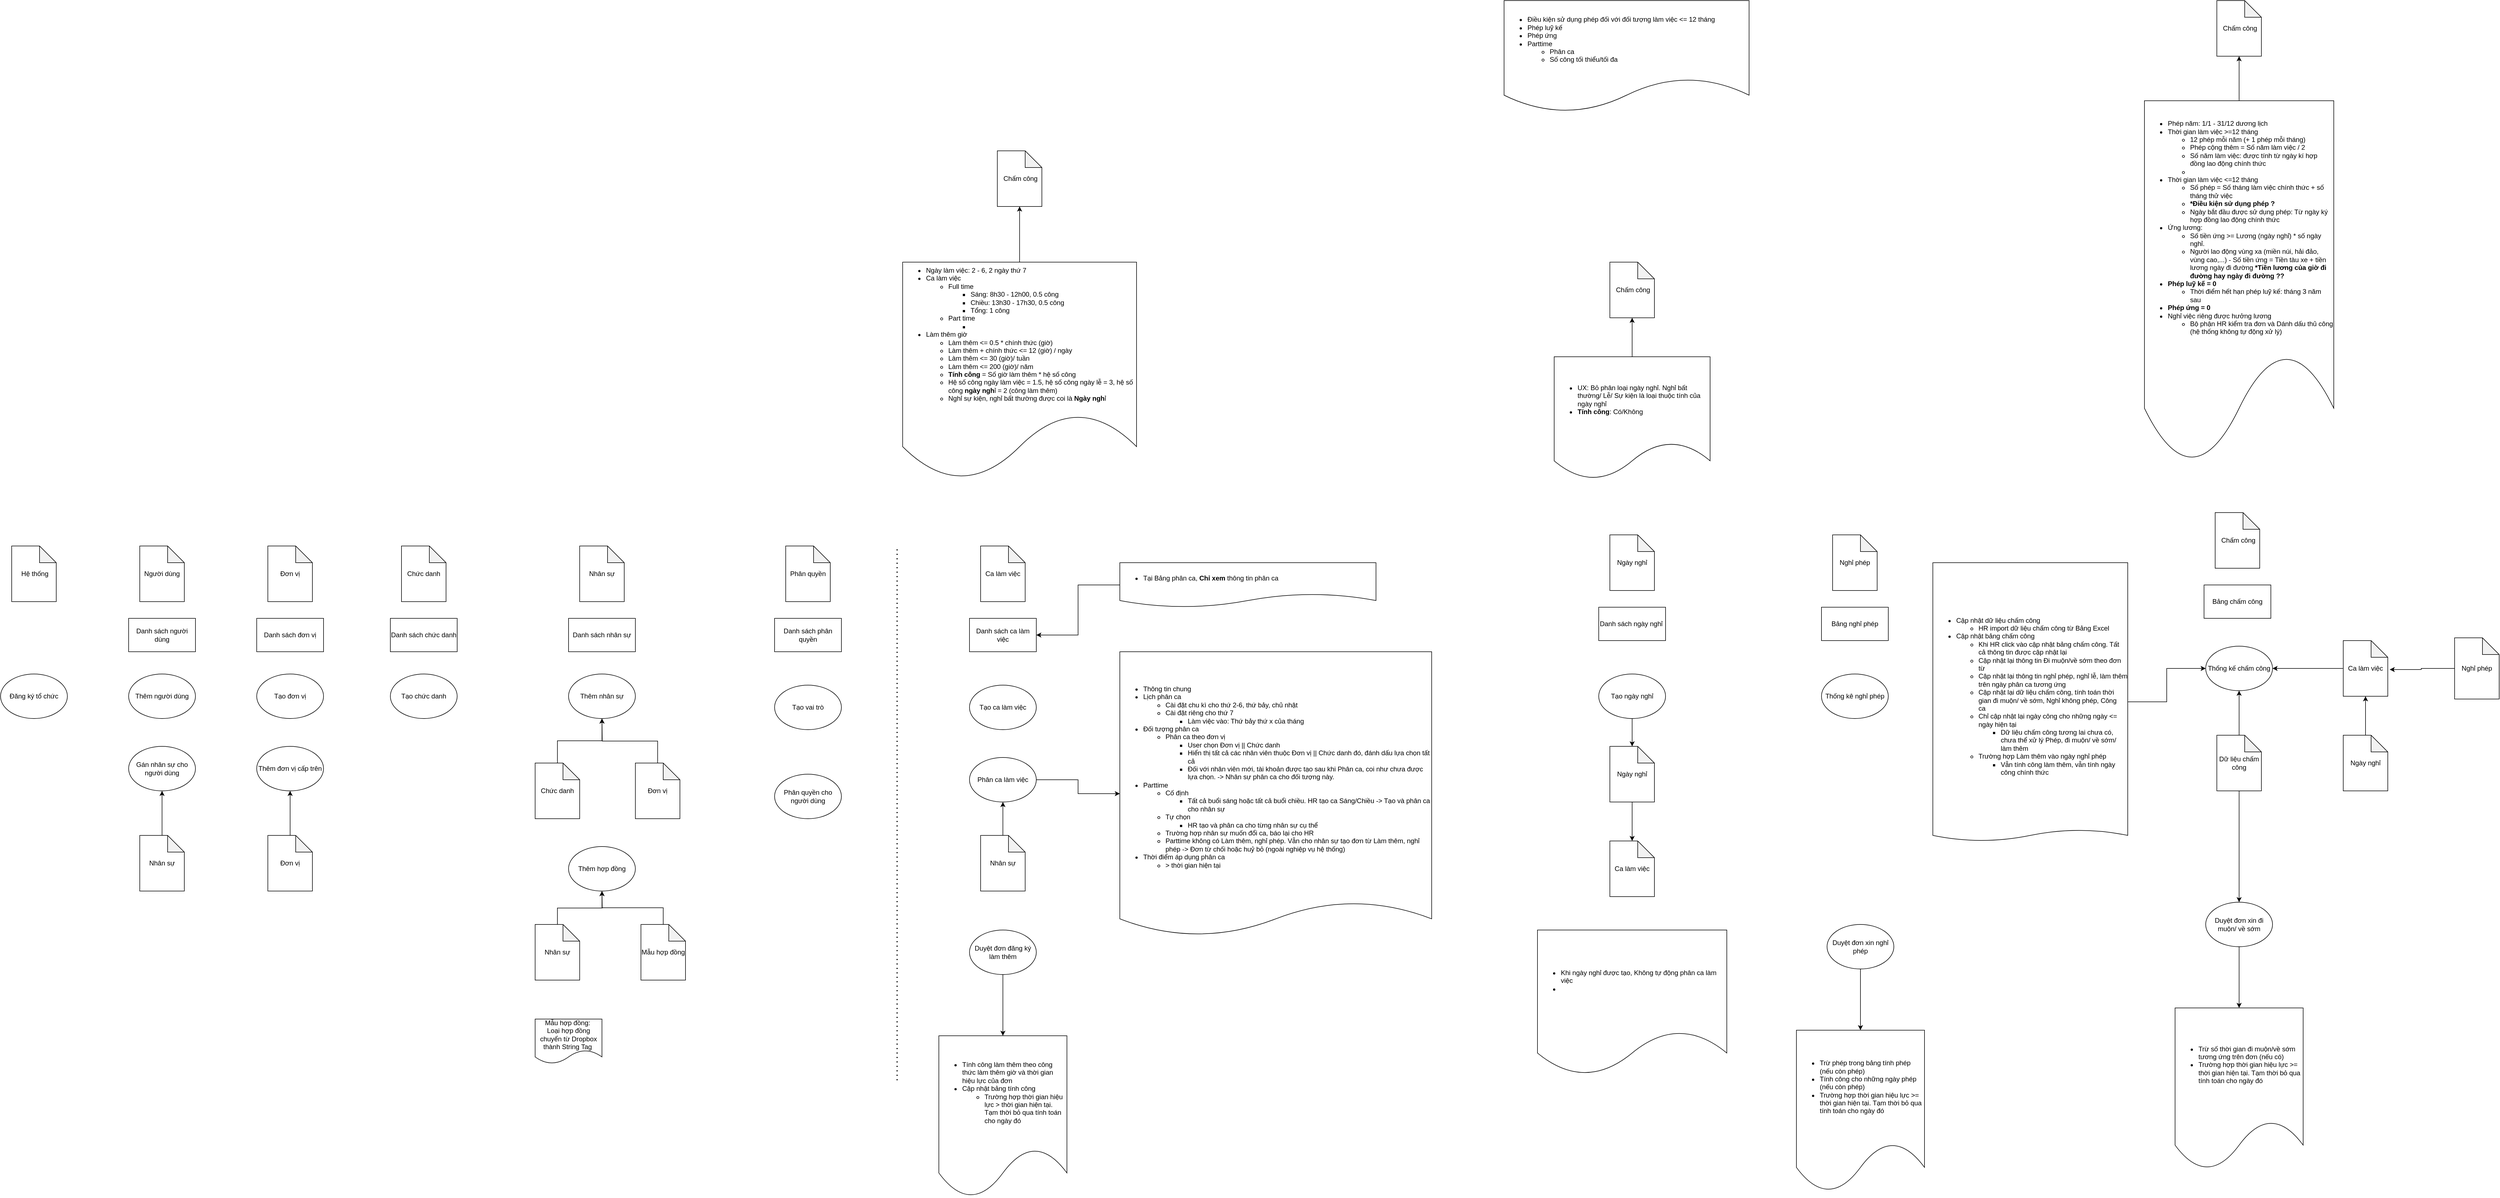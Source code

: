 <mxfile version="13.9.3" type="github">
  <diagram id="C5RBs43oDa-KdzZeNtuy" name="Page-1">
    <mxGraphModel dx="2840" dy="1868" grid="1" gridSize="10" guides="1" tooltips="1" connect="1" arrows="1" fold="1" page="1" pageScale="1" pageWidth="827" pageHeight="1169" math="0" shadow="0">
      <root>
        <mxCell id="WIyWlLk6GJQsqaUBKTNV-0" />
        <mxCell id="WIyWlLk6GJQsqaUBKTNV-1" parent="WIyWlLk6GJQsqaUBKTNV-0" />
        <mxCell id="e6MpmnbMo23s56DdzThr-5" value="Danh sách ngày nghỉ&amp;nbsp;" style="rounded=0;whiteSpace=wrap;html=1;" parent="WIyWlLk6GJQsqaUBKTNV-1" vertex="1">
          <mxGeometry x="1420" y="260" width="120" height="60" as="geometry" />
        </mxCell>
        <mxCell id="e6MpmnbMo23s56DdzThr-6" value="Bảng chấm công" style="rounded=0;whiteSpace=wrap;html=1;" parent="WIyWlLk6GJQsqaUBKTNV-1" vertex="1">
          <mxGeometry x="2507" y="220" width="120" height="60" as="geometry" />
        </mxCell>
        <mxCell id="e6MpmnbMo23s56DdzThr-8" value="Danh sách ca làm việc" style="rounded=0;whiteSpace=wrap;html=1;" parent="WIyWlLk6GJQsqaUBKTNV-1" vertex="1">
          <mxGeometry x="290" y="280" width="120" height="60" as="geometry" />
        </mxCell>
        <mxCell id="e6MpmnbMo23s56DdzThr-9" value="" style="endArrow=none;dashed=1;html=1;dashPattern=1 3;strokeWidth=2;" parent="WIyWlLk6GJQsqaUBKTNV-1" edge="1">
          <mxGeometry width="50" height="50" relative="1" as="geometry">
            <mxPoint x="160" y="1110" as="sourcePoint" />
            <mxPoint x="160" y="150" as="targetPoint" />
            <Array as="points" />
          </mxGeometry>
        </mxCell>
        <mxCell id="e6MpmnbMo23s56DdzThr-18" value="Danh sách phân quyền" style="rounded=0;whiteSpace=wrap;html=1;" parent="WIyWlLk6GJQsqaUBKTNV-1" vertex="1">
          <mxGeometry x="-60" y="280" width="120" height="60" as="geometry" />
        </mxCell>
        <mxCell id="e6MpmnbMo23s56DdzThr-23" value="Phân quyền" style="shape=note;whiteSpace=wrap;html=1;backgroundOutline=1;darkOpacity=0.05;" parent="WIyWlLk6GJQsqaUBKTNV-1" vertex="1">
          <mxGeometry x="-40" y="150" width="80" height="100" as="geometry" />
        </mxCell>
        <mxCell id="e6MpmnbMo23s56DdzThr-24" value="Ca làm việc" style="shape=note;whiteSpace=wrap;html=1;backgroundOutline=1;darkOpacity=0.05;" parent="WIyWlLk6GJQsqaUBKTNV-1" vertex="1">
          <mxGeometry x="310" y="150" width="80" height="100" as="geometry" />
        </mxCell>
        <mxCell id="e6MpmnbMo23s56DdzThr-26" value="Ngày nghỉ" style="shape=note;whiteSpace=wrap;html=1;backgroundOutline=1;darkOpacity=0.05;" parent="WIyWlLk6GJQsqaUBKTNV-1" vertex="1">
          <mxGeometry x="1440" y="130" width="80" height="100" as="geometry" />
        </mxCell>
        <mxCell id="e6MpmnbMo23s56DdzThr-27" value="&amp;nbsp;Chấm công" style="shape=note;whiteSpace=wrap;html=1;backgroundOutline=1;darkOpacity=0.05;" parent="WIyWlLk6GJQsqaUBKTNV-1" vertex="1">
          <mxGeometry x="2527" y="90" width="80" height="100" as="geometry" />
        </mxCell>
        <mxCell id="e6MpmnbMo23s56DdzThr-45" value="Nghỉ phép" style="shape=note;whiteSpace=wrap;html=1;backgroundOutline=1;darkOpacity=0.05;" parent="WIyWlLk6GJQsqaUBKTNV-1" vertex="1">
          <mxGeometry x="1840" y="130" width="80" height="100" as="geometry" />
        </mxCell>
        <mxCell id="e6MpmnbMo23s56DdzThr-46" value="Bảng nghỉ phép" style="whiteSpace=wrap;html=1;" parent="WIyWlLk6GJQsqaUBKTNV-1" vertex="1">
          <mxGeometry x="1820" y="260" width="120" height="60" as="geometry" />
        </mxCell>
        <mxCell id="e6MpmnbMo23s56DdzThr-57" value="" style="group" parent="WIyWlLk6GJQsqaUBKTNV-1" vertex="1" connectable="0">
          <mxGeometry x="-990" y="150" width="120" height="620" as="geometry" />
        </mxCell>
        <mxCell id="e6MpmnbMo23s56DdzThr-16" value="Danh sách đơn vị" style="whiteSpace=wrap;html=1;" parent="e6MpmnbMo23s56DdzThr-57" vertex="1">
          <mxGeometry y="130" width="120" height="60" as="geometry" />
        </mxCell>
        <mxCell id="e6MpmnbMo23s56DdzThr-20" value="Đơn vị" style="shape=note;whiteSpace=wrap;html=1;backgroundOutline=1;darkOpacity=0.05;" parent="e6MpmnbMo23s56DdzThr-57" vertex="1">
          <mxGeometry x="20" width="80" height="100" as="geometry" />
        </mxCell>
        <mxCell id="e6MpmnbMo23s56DdzThr-34" value="Tạo đơn vị" style="ellipse;whiteSpace=wrap;html=1;" parent="e6MpmnbMo23s56DdzThr-57" vertex="1">
          <mxGeometry y="230" width="120" height="80" as="geometry" />
        </mxCell>
        <mxCell id="e6MpmnbMo23s56DdzThr-42" value="Thêm đơn vị cấp trên" style="ellipse;whiteSpace=wrap;html=1;" parent="e6MpmnbMo23s56DdzThr-57" vertex="1">
          <mxGeometry y="360" width="120" height="80" as="geometry" />
        </mxCell>
        <mxCell id="e6MpmnbMo23s56DdzThr-44" style="edgeStyle=orthogonalEdgeStyle;rounded=0;orthogonalLoop=1;jettySize=auto;html=1;exitX=0.5;exitY=0;exitDx=0;exitDy=0;exitPerimeter=0;entryX=0.5;entryY=1;entryDx=0;entryDy=0;" parent="e6MpmnbMo23s56DdzThr-57" source="e6MpmnbMo23s56DdzThr-43" target="e6MpmnbMo23s56DdzThr-42" edge="1">
          <mxGeometry relative="1" as="geometry" />
        </mxCell>
        <mxCell id="e6MpmnbMo23s56DdzThr-43" value="Đơn vị" style="shape=note;whiteSpace=wrap;html=1;backgroundOutline=1;darkOpacity=0.05;" parent="e6MpmnbMo23s56DdzThr-57" vertex="1">
          <mxGeometry x="20" y="520" width="80" height="100" as="geometry" />
        </mxCell>
        <mxCell id="e6MpmnbMo23s56DdzThr-58" value="" style="group" parent="WIyWlLk6GJQsqaUBKTNV-1" vertex="1" connectable="0">
          <mxGeometry x="-1220" y="150" width="120" height="620" as="geometry" />
        </mxCell>
        <mxCell id="e6MpmnbMo23s56DdzThr-28" value="Người dùng" style="shape=note;whiteSpace=wrap;html=1;backgroundOutline=1;darkOpacity=0.05;" parent="e6MpmnbMo23s56DdzThr-58" vertex="1">
          <mxGeometry x="20" width="80" height="100" as="geometry" />
        </mxCell>
        <mxCell id="e6MpmnbMo23s56DdzThr-29" value="Danh sách người dùng" style="whiteSpace=wrap;html=1;" parent="e6MpmnbMo23s56DdzThr-58" vertex="1">
          <mxGeometry y="130" width="120" height="60" as="geometry" />
        </mxCell>
        <mxCell id="e6MpmnbMo23s56DdzThr-35" value="Thêm người dùng" style="ellipse;whiteSpace=wrap;html=1;" parent="e6MpmnbMo23s56DdzThr-58" vertex="1">
          <mxGeometry y="230" width="120" height="80" as="geometry" />
        </mxCell>
        <mxCell id="e6MpmnbMo23s56DdzThr-38" value="Gán nhân sự cho người dùng" style="ellipse;whiteSpace=wrap;html=1;" parent="e6MpmnbMo23s56DdzThr-58" vertex="1">
          <mxGeometry y="360" width="120" height="80" as="geometry" />
        </mxCell>
        <mxCell id="e6MpmnbMo23s56DdzThr-40" style="edgeStyle=orthogonalEdgeStyle;rounded=0;orthogonalLoop=1;jettySize=auto;html=1;exitX=0.5;exitY=0;exitDx=0;exitDy=0;exitPerimeter=0;entryX=0.5;entryY=1;entryDx=0;entryDy=0;" parent="e6MpmnbMo23s56DdzThr-58" source="e6MpmnbMo23s56DdzThr-39" target="e6MpmnbMo23s56DdzThr-38" edge="1">
          <mxGeometry relative="1" as="geometry" />
        </mxCell>
        <mxCell id="e6MpmnbMo23s56DdzThr-39" value="Nhân sự" style="shape=note;whiteSpace=wrap;html=1;backgroundOutline=1;darkOpacity=0.05;" parent="e6MpmnbMo23s56DdzThr-58" vertex="1">
          <mxGeometry x="20" y="520" width="80" height="100" as="geometry" />
        </mxCell>
        <mxCell id="e6MpmnbMo23s56DdzThr-59" value="" style="group" parent="WIyWlLk6GJQsqaUBKTNV-1" vertex="1" connectable="0">
          <mxGeometry x="-1450" y="150" width="120" height="310" as="geometry" />
        </mxCell>
        <mxCell id="e6MpmnbMo23s56DdzThr-31" value="&amp;nbsp;Hệ thống" style="shape=note;whiteSpace=wrap;html=1;backgroundOutline=1;darkOpacity=0.05;" parent="e6MpmnbMo23s56DdzThr-59" vertex="1">
          <mxGeometry x="20" width="80" height="100" as="geometry" />
        </mxCell>
        <mxCell id="e6MpmnbMo23s56DdzThr-36" value="Đăng ký tổ chức" style="ellipse;whiteSpace=wrap;html=1;" parent="e6MpmnbMo23s56DdzThr-59" vertex="1">
          <mxGeometry y="230" width="120" height="80" as="geometry" />
        </mxCell>
        <mxCell id="e6MpmnbMo23s56DdzThr-60" value="" style="group" parent="WIyWlLk6GJQsqaUBKTNV-1" vertex="1" connectable="0">
          <mxGeometry x="-750" y="150" width="120" height="310" as="geometry" />
        </mxCell>
        <mxCell id="e6MpmnbMo23s56DdzThr-17" value="Danh sách chức danh" style="whiteSpace=wrap;html=1;" parent="e6MpmnbMo23s56DdzThr-60" vertex="1">
          <mxGeometry y="130" width="120" height="60" as="geometry" />
        </mxCell>
        <mxCell id="e6MpmnbMo23s56DdzThr-21" value="Chức danh" style="shape=note;whiteSpace=wrap;html=1;backgroundOutline=1;darkOpacity=0.05;" parent="e6MpmnbMo23s56DdzThr-60" vertex="1">
          <mxGeometry x="20" width="80" height="100" as="geometry" />
        </mxCell>
        <mxCell id="e6MpmnbMo23s56DdzThr-41" value="Tạo chức danh" style="ellipse;whiteSpace=wrap;html=1;" parent="e6MpmnbMo23s56DdzThr-60" vertex="1">
          <mxGeometry y="230" width="120" height="80" as="geometry" />
        </mxCell>
        <mxCell id="e6MpmnbMo23s56DdzThr-63" value="" style="group" parent="WIyWlLk6GJQsqaUBKTNV-1" vertex="1" connectable="0">
          <mxGeometry x="-490" y="150" width="270" height="930" as="geometry" />
        </mxCell>
        <mxCell id="e6MpmnbMo23s56DdzThr-14" value="Danh sách nhân sự" style="rounded=0;whiteSpace=wrap;html=1;" parent="e6MpmnbMo23s56DdzThr-63" vertex="1">
          <mxGeometry x="60" y="130" width="120" height="60" as="geometry" />
        </mxCell>
        <mxCell id="e6MpmnbMo23s56DdzThr-22" value="Nhân sự" style="shape=note;whiteSpace=wrap;html=1;backgroundOutline=1;darkOpacity=0.05;" parent="e6MpmnbMo23s56DdzThr-63" vertex="1">
          <mxGeometry x="80" width="80" height="100" as="geometry" />
        </mxCell>
        <mxCell id="e6MpmnbMo23s56DdzThr-33" value="Thêm nhân sự" style="ellipse;whiteSpace=wrap;html=1;" parent="e6MpmnbMo23s56DdzThr-63" vertex="1">
          <mxGeometry x="60" y="230" width="120" height="80" as="geometry" />
        </mxCell>
        <mxCell id="e6MpmnbMo23s56DdzThr-50" style="edgeStyle=orthogonalEdgeStyle;rounded=0;orthogonalLoop=1;jettySize=auto;html=1;exitX=0.5;exitY=0;exitDx=0;exitDy=0;exitPerimeter=0;entryX=0.5;entryY=1;entryDx=0;entryDy=0;" parent="e6MpmnbMo23s56DdzThr-63" source="e6MpmnbMo23s56DdzThr-47" target="e6MpmnbMo23s56DdzThr-33" edge="1">
          <mxGeometry relative="1" as="geometry" />
        </mxCell>
        <mxCell id="e6MpmnbMo23s56DdzThr-47" value="Chức danh" style="shape=note;whiteSpace=wrap;html=1;backgroundOutline=1;darkOpacity=0.05;" parent="e6MpmnbMo23s56DdzThr-63" vertex="1">
          <mxGeometry y="390" width="80" height="100" as="geometry" />
        </mxCell>
        <mxCell id="e6MpmnbMo23s56DdzThr-51" style="edgeStyle=orthogonalEdgeStyle;rounded=0;orthogonalLoop=1;jettySize=auto;html=1;exitX=0.5;exitY=0;exitDx=0;exitDy=0;exitPerimeter=0;" parent="e6MpmnbMo23s56DdzThr-63" source="e6MpmnbMo23s56DdzThr-49" edge="1">
          <mxGeometry relative="1" as="geometry">
            <mxPoint x="120.0" y="310" as="targetPoint" />
          </mxGeometry>
        </mxCell>
        <mxCell id="e6MpmnbMo23s56DdzThr-49" value="Đơn vị" style="shape=note;whiteSpace=wrap;html=1;backgroundOutline=1;darkOpacity=0.05;" parent="e6MpmnbMo23s56DdzThr-63" vertex="1">
          <mxGeometry x="180" y="390" width="80" height="100" as="geometry" />
        </mxCell>
        <mxCell id="e6MpmnbMo23s56DdzThr-52" value="Thêm hợp đồng" style="ellipse;whiteSpace=wrap;html=1;" parent="e6MpmnbMo23s56DdzThr-63" vertex="1">
          <mxGeometry x="60" y="540" width="120" height="80" as="geometry" />
        </mxCell>
        <mxCell id="e6MpmnbMo23s56DdzThr-56" style="edgeStyle=orthogonalEdgeStyle;rounded=0;orthogonalLoop=1;jettySize=auto;html=1;exitX=0.5;exitY=0;exitDx=0;exitDy=0;exitPerimeter=0;" parent="e6MpmnbMo23s56DdzThr-63" source="e6MpmnbMo23s56DdzThr-53" edge="1">
          <mxGeometry relative="1" as="geometry">
            <mxPoint x="120" y="620" as="targetPoint" />
          </mxGeometry>
        </mxCell>
        <mxCell id="e6MpmnbMo23s56DdzThr-53" value="Nhân sự" style="shape=note;whiteSpace=wrap;html=1;backgroundOutline=1;darkOpacity=0.05;" parent="e6MpmnbMo23s56DdzThr-63" vertex="1">
          <mxGeometry y="680" width="80" height="100" as="geometry" />
        </mxCell>
        <mxCell id="e6MpmnbMo23s56DdzThr-55" style="edgeStyle=orthogonalEdgeStyle;rounded=0;orthogonalLoop=1;jettySize=auto;html=1;exitX=0.5;exitY=0;exitDx=0;exitDy=0;exitPerimeter=0;entryX=0.5;entryY=1;entryDx=0;entryDy=0;" parent="e6MpmnbMo23s56DdzThr-63" source="e6MpmnbMo23s56DdzThr-54" target="e6MpmnbMo23s56DdzThr-52" edge="1">
          <mxGeometry relative="1" as="geometry" />
        </mxCell>
        <mxCell id="e6MpmnbMo23s56DdzThr-54" value="Mẫu hợp đồng" style="shape=note;whiteSpace=wrap;html=1;backgroundOutline=1;darkOpacity=0.05;" parent="e6MpmnbMo23s56DdzThr-63" vertex="1">
          <mxGeometry x="190" y="680" width="80" height="100" as="geometry" />
        </mxCell>
        <mxCell id="e6MpmnbMo23s56DdzThr-62" value="Mẫu hợp đồng:&amp;nbsp;&lt;br&gt;Loại hợp đồng chuyển từ Dropbox thành String Tag&amp;nbsp;" style="shape=document;whiteSpace=wrap;html=1;boundedLbl=1;" parent="e6MpmnbMo23s56DdzThr-63" vertex="1">
          <mxGeometry y="850" width="120" height="80" as="geometry" />
        </mxCell>
        <mxCell id="e6MpmnbMo23s56DdzThr-64" value="Tạo vai trò" style="ellipse;whiteSpace=wrap;html=1;" parent="WIyWlLk6GJQsqaUBKTNV-1" vertex="1">
          <mxGeometry x="-60" y="400" width="120" height="80" as="geometry" />
        </mxCell>
        <mxCell id="e6MpmnbMo23s56DdzThr-65" value="Phân quyền cho người dùng" style="ellipse;whiteSpace=wrap;html=1;" parent="WIyWlLk6GJQsqaUBKTNV-1" vertex="1">
          <mxGeometry x="-60" y="560" width="120" height="80" as="geometry" />
        </mxCell>
        <mxCell id="e6MpmnbMo23s56DdzThr-66" value="Tạo ca làm việc" style="ellipse;whiteSpace=wrap;html=1;" parent="WIyWlLk6GJQsqaUBKTNV-1" vertex="1">
          <mxGeometry x="290" y="400" width="120" height="80" as="geometry" />
        </mxCell>
        <mxCell id="P6yN6gFKFcL5MRALm6-v-10" style="edgeStyle=orthogonalEdgeStyle;rounded=0;orthogonalLoop=1;jettySize=auto;html=1;exitX=1;exitY=0.5;exitDx=0;exitDy=0;entryX=0;entryY=0.5;entryDx=0;entryDy=0;" edge="1" parent="WIyWlLk6GJQsqaUBKTNV-1" source="e6MpmnbMo23s56DdzThr-67" target="P6yN6gFKFcL5MRALm6-v-9">
          <mxGeometry relative="1" as="geometry" />
        </mxCell>
        <mxCell id="e6MpmnbMo23s56DdzThr-67" value="Phân ca làm việc" style="ellipse;whiteSpace=wrap;html=1;" parent="WIyWlLk6GJQsqaUBKTNV-1" vertex="1">
          <mxGeometry x="290" y="530" width="120" height="80" as="geometry" />
        </mxCell>
        <mxCell id="e6MpmnbMo23s56DdzThr-69" style="edgeStyle=orthogonalEdgeStyle;rounded=0;orthogonalLoop=1;jettySize=auto;html=1;exitX=0.5;exitY=0;exitDx=0;exitDy=0;exitPerimeter=0;entryX=0.5;entryY=1;entryDx=0;entryDy=0;" parent="WIyWlLk6GJQsqaUBKTNV-1" source="e6MpmnbMo23s56DdzThr-68" target="e6MpmnbMo23s56DdzThr-67" edge="1">
          <mxGeometry relative="1" as="geometry" />
        </mxCell>
        <mxCell id="e6MpmnbMo23s56DdzThr-68" value="Nhân sự" style="shape=note;whiteSpace=wrap;html=1;backgroundOutline=1;darkOpacity=0.05;" parent="WIyWlLk6GJQsqaUBKTNV-1" vertex="1">
          <mxGeometry x="310" y="670" width="80" height="100" as="geometry" />
        </mxCell>
        <mxCell id="4Uz1Zi8Dorlpba0Y4oC5-6" style="edgeStyle=orthogonalEdgeStyle;rounded=0;orthogonalLoop=1;jettySize=auto;html=1;exitX=0.5;exitY=1;exitDx=0;exitDy=0;entryX=0.5;entryY=0;entryDx=0;entryDy=0;entryPerimeter=0;" parent="WIyWlLk6GJQsqaUBKTNV-1" source="4Uz1Zi8Dorlpba0Y4oC5-0" target="4Uz1Zi8Dorlpba0Y4oC5-1" edge="1">
          <mxGeometry relative="1" as="geometry" />
        </mxCell>
        <mxCell id="4Uz1Zi8Dorlpba0Y4oC5-0" value="Tạo ngày nghỉ" style="ellipse;whiteSpace=wrap;html=1;" parent="WIyWlLk6GJQsqaUBKTNV-1" vertex="1">
          <mxGeometry x="1420" y="380" width="120" height="80" as="geometry" />
        </mxCell>
        <mxCell id="P6yN6gFKFcL5MRALm6-v-8" style="edgeStyle=orthogonalEdgeStyle;rounded=0;orthogonalLoop=1;jettySize=auto;html=1;exitX=0.5;exitY=1;exitDx=0;exitDy=0;exitPerimeter=0;entryX=0.5;entryY=0;entryDx=0;entryDy=0;entryPerimeter=0;" edge="1" parent="WIyWlLk6GJQsqaUBKTNV-1" source="4Uz1Zi8Dorlpba0Y4oC5-1" target="P6yN6gFKFcL5MRALm6-v-7">
          <mxGeometry relative="1" as="geometry" />
        </mxCell>
        <mxCell id="4Uz1Zi8Dorlpba0Y4oC5-1" value="Ngày nghỉ" style="shape=note;whiteSpace=wrap;html=1;backgroundOutline=1;darkOpacity=0.05;" parent="WIyWlLk6GJQsqaUBKTNV-1" vertex="1">
          <mxGeometry x="1440" y="510" width="80" height="100" as="geometry" />
        </mxCell>
        <mxCell id="4Uz1Zi8Dorlpba0Y4oC5-9" value="Thống kế chấm công" style="ellipse;whiteSpace=wrap;html=1;" parent="WIyWlLk6GJQsqaUBKTNV-1" vertex="1">
          <mxGeometry x="2510" y="330" width="120" height="80" as="geometry" />
        </mxCell>
        <mxCell id="4Uz1Zi8Dorlpba0Y4oC5-10" value="Thống kê nghỉ phép" style="ellipse;whiteSpace=wrap;html=1;" parent="WIyWlLk6GJQsqaUBKTNV-1" vertex="1">
          <mxGeometry x="1820" y="380" width="120" height="80" as="geometry" />
        </mxCell>
        <mxCell id="4Uz1Zi8Dorlpba0Y4oC5-17" style="edgeStyle=orthogonalEdgeStyle;rounded=0;orthogonalLoop=1;jettySize=auto;html=1;exitX=0.5;exitY=0;exitDx=0;exitDy=0;entryX=0.5;entryY=1;entryDx=0;entryDy=0;entryPerimeter=0;" parent="WIyWlLk6GJQsqaUBKTNV-1" source="4Uz1Zi8Dorlpba0Y4oC5-11" target="4Uz1Zi8Dorlpba0Y4oC5-16" edge="1">
          <mxGeometry relative="1" as="geometry" />
        </mxCell>
        <mxCell id="4Uz1Zi8Dorlpba0Y4oC5-11" value="&lt;ul&gt;&lt;li&gt;Ngày làm việc: 2 - 6, 2 ngày thứ 7&lt;/li&gt;&lt;li&gt;&lt;span&gt;Ca làm việc&lt;/span&gt;&lt;br&gt;&lt;/li&gt;&lt;ul&gt;&lt;li&gt;&lt;span&gt;Full time&lt;/span&gt;&lt;/li&gt;&lt;ul&gt;&lt;li&gt;&lt;span&gt;Sáng: 8h30 - 12h00, 0.5 công&lt;/span&gt;&lt;/li&gt;&lt;li&gt;&lt;span&gt;Chiều: 13h30 - 17h30, 0.5 công&lt;/span&gt;&lt;/li&gt;&lt;li&gt;&lt;span&gt;Tổng: 1 công&amp;nbsp;&lt;/span&gt;&lt;/li&gt;&lt;/ul&gt;&lt;li&gt;Part time&lt;/li&gt;&lt;ul&gt;&lt;li&gt;&lt;br&gt;&lt;/li&gt;&lt;/ul&gt;&lt;/ul&gt;&lt;li&gt;Làm thêm giờ&lt;/li&gt;&lt;ul&gt;&lt;li&gt;Làm thêm &amp;lt;= 0.5 * chính thức (giờ)&lt;/li&gt;&lt;li&gt;Làm thêm + chính thức &amp;lt;= 12 (giờ) / ngày&lt;/li&gt;&lt;li&gt;Làm thêm &amp;lt;= 30 (giờ)/ tuần&lt;/li&gt;&lt;li&gt;Làm thêm &amp;lt;= 200 (giờ)/ năm&lt;/li&gt;&lt;li&gt;&lt;b&gt;Tính công&lt;/b&gt; = Số giờ làm thêm * hệ số công&lt;/li&gt;&lt;li&gt;Hệ số công ngày làm việc = 1.5, hệ số công ngày lễ = 3, hệ số công &lt;b&gt;ngày ngh&lt;/b&gt;ỉ = 2 (công làm thêm)&lt;/li&gt;&lt;li&gt;Nghỉ sự kiện, nghỉ bất thường được coi là &lt;b&gt;Ngày ngh&lt;/b&gt;ỉ&lt;/li&gt;&lt;/ul&gt;&lt;/ul&gt;&lt;div&gt;&lt;br&gt;&lt;/div&gt;" style="shape=document;whiteSpace=wrap;html=1;boundedLbl=1;align=left;" parent="WIyWlLk6GJQsqaUBKTNV-1" vertex="1">
          <mxGeometry x="170" y="-360" width="420" height="390" as="geometry" />
        </mxCell>
        <mxCell id="4Uz1Zi8Dorlpba0Y4oC5-19" style="edgeStyle=orthogonalEdgeStyle;rounded=0;orthogonalLoop=1;jettySize=auto;html=1;exitX=0.5;exitY=0;exitDx=0;exitDy=0;entryX=0.5;entryY=1;entryDx=0;entryDy=0;entryPerimeter=0;" parent="WIyWlLk6GJQsqaUBKTNV-1" source="4Uz1Zi8Dorlpba0Y4oC5-12" target="4Uz1Zi8Dorlpba0Y4oC5-18" edge="1">
          <mxGeometry relative="1" as="geometry" />
        </mxCell>
        <mxCell id="4Uz1Zi8Dorlpba0Y4oC5-12" value="&lt;ul&gt;&lt;li&gt;Phép năm: 1/1 - 31/12 dương lịch&lt;/li&gt;&lt;li&gt;Thời gian làm việc &amp;gt;=12 tháng&lt;/li&gt;&lt;ul&gt;&lt;li&gt;12 phép mỗi năm (+ 1 phép mỗi tháng)&lt;/li&gt;&lt;li&gt;Phép cộng thêm = Số năm làm việc / 2&lt;/li&gt;&lt;li&gt;Số năm làm việc: được tính từ ngày kí hợp đồng lao động chính thức&amp;nbsp;&lt;/li&gt;&lt;li&gt;&lt;br&gt;&lt;/li&gt;&lt;/ul&gt;&lt;li&gt;Thời gian làm việc &amp;lt;=12 tháng&lt;/li&gt;&lt;ul&gt;&lt;li&gt;Số phép = Số tháng làm việc chính thức + số tháng thử việc&amp;nbsp;&lt;/li&gt;&lt;li&gt;&lt;b&gt;*Điều kiện sử dụng phép ?&lt;/b&gt;&lt;/li&gt;&lt;li&gt;Ngày bắt đầu được sử dụng phép: Từ ngày ký hợp đồng lao động chính thức&lt;/li&gt;&lt;/ul&gt;&lt;li&gt;Ứng lương:&lt;/li&gt;&lt;ul&gt;&lt;li&gt;Số tiền ứng &amp;gt;= Lương (ngày nghỉ) * số ngày nghỉ.&amp;nbsp;&lt;/li&gt;&lt;li&gt;Người lao động vùng xa (miền núi, hải đảo, vùng cao,...) - Số tiền ứng = Tiền tàu xe + tiền lương ngày đi đường &lt;b&gt;*Tiền lương của giờ đi đường hay ngày đi đường ??&lt;/b&gt;&lt;/li&gt;&lt;/ul&gt;&lt;li&gt;&lt;b&gt;Phép luỹ kế = 0 &lt;/b&gt;&amp;nbsp;&lt;/li&gt;&lt;ul&gt;&lt;li&gt;Thời điểm hết hạn phép luỹ kế: tháng 3 năm sau&lt;/li&gt;&lt;/ul&gt;&lt;li&gt;&lt;b&gt;Phép ứng = 0&lt;/b&gt;&lt;/li&gt;&lt;li&gt;Nghỉ việc riêng được hưởng lương&amp;nbsp;&lt;/li&gt;&lt;ul&gt;&lt;li&gt;Bộ phận HR kiểm tra đơn và Dánh dấu thủ công (hệ thống không tự động xử lý)&lt;/li&gt;&lt;/ul&gt;&lt;/ul&gt;" style="shape=document;whiteSpace=wrap;html=1;boundedLbl=1;align=left;" parent="WIyWlLk6GJQsqaUBKTNV-1" vertex="1">
          <mxGeometry x="2400" y="-650" width="340" height="650" as="geometry" />
        </mxCell>
        <mxCell id="4Uz1Zi8Dorlpba0Y4oC5-15" style="edgeStyle=orthogonalEdgeStyle;rounded=0;orthogonalLoop=1;jettySize=auto;html=1;exitX=0.5;exitY=0;exitDx=0;exitDy=0;entryX=0.5;entryY=1;entryDx=0;entryDy=0;entryPerimeter=0;" parent="WIyWlLk6GJQsqaUBKTNV-1" source="4Uz1Zi8Dorlpba0Y4oC5-13" target="4Uz1Zi8Dorlpba0Y4oC5-14" edge="1">
          <mxGeometry relative="1" as="geometry" />
        </mxCell>
        <mxCell id="4Uz1Zi8Dorlpba0Y4oC5-13" value="&lt;ul&gt;&lt;li&gt;UX: Bỏ phân loại ngày nghỉ. Nghỉ bất thường/ Lễ/ Sự kiện là loại thuộc tính của ngày nghỉ&lt;/li&gt;&lt;li&gt;&lt;b&gt;Tính công&lt;/b&gt;: Có/Không&lt;/li&gt;&lt;/ul&gt;" style="shape=document;whiteSpace=wrap;html=1;boundedLbl=1;align=left;" parent="WIyWlLk6GJQsqaUBKTNV-1" vertex="1">
          <mxGeometry x="1340" y="-190" width="280" height="220" as="geometry" />
        </mxCell>
        <mxCell id="4Uz1Zi8Dorlpba0Y4oC5-14" value="&amp;nbsp;Chấm công" style="shape=note;whiteSpace=wrap;html=1;backgroundOutline=1;darkOpacity=0.05;" parent="WIyWlLk6GJQsqaUBKTNV-1" vertex="1">
          <mxGeometry x="1440" y="-360" width="80" height="100" as="geometry" />
        </mxCell>
        <mxCell id="4Uz1Zi8Dorlpba0Y4oC5-16" value="&amp;nbsp;Chấm công" style="shape=note;whiteSpace=wrap;html=1;backgroundOutline=1;darkOpacity=0.05;" parent="WIyWlLk6GJQsqaUBKTNV-1" vertex="1">
          <mxGeometry x="340" y="-560" width="80" height="100" as="geometry" />
        </mxCell>
        <mxCell id="4Uz1Zi8Dorlpba0Y4oC5-18" value="&amp;nbsp;Chấm công" style="shape=note;whiteSpace=wrap;html=1;backgroundOutline=1;darkOpacity=0.05;" parent="WIyWlLk6GJQsqaUBKTNV-1" vertex="1">
          <mxGeometry x="2530" y="-830" width="80" height="100" as="geometry" />
        </mxCell>
        <mxCell id="4Uz1Zi8Dorlpba0Y4oC5-29" style="edgeStyle=orthogonalEdgeStyle;rounded=0;orthogonalLoop=1;jettySize=auto;html=1;exitX=0.5;exitY=0;exitDx=0;exitDy=0;exitPerimeter=0;entryX=0.5;entryY=1;entryDx=0;entryDy=0;" parent="WIyWlLk6GJQsqaUBKTNV-1" source="4Uz1Zi8Dorlpba0Y4oC5-20" target="4Uz1Zi8Dorlpba0Y4oC5-9" edge="1">
          <mxGeometry relative="1" as="geometry" />
        </mxCell>
        <mxCell id="4Uz1Zi8Dorlpba0Y4oC5-33" style="edgeStyle=orthogonalEdgeStyle;rounded=0;orthogonalLoop=1;jettySize=auto;html=1;exitX=0.5;exitY=1;exitDx=0;exitDy=0;exitPerimeter=0;entryX=0.5;entryY=0;entryDx=0;entryDy=0;" parent="WIyWlLk6GJQsqaUBKTNV-1" source="4Uz1Zi8Dorlpba0Y4oC5-20" target="4Uz1Zi8Dorlpba0Y4oC5-32" edge="1">
          <mxGeometry relative="1" as="geometry" />
        </mxCell>
        <mxCell id="4Uz1Zi8Dorlpba0Y4oC5-20" value="Dữ liệu chấm công" style="shape=note;whiteSpace=wrap;html=1;backgroundOutline=1;darkOpacity=0.05;" parent="WIyWlLk6GJQsqaUBKTNV-1" vertex="1">
          <mxGeometry x="2530" y="490" width="80" height="100" as="geometry" />
        </mxCell>
        <mxCell id="4Uz1Zi8Dorlpba0Y4oC5-28" style="edgeStyle=orthogonalEdgeStyle;rounded=0;orthogonalLoop=1;jettySize=auto;html=1;exitX=0;exitY=0.5;exitDx=0;exitDy=0;exitPerimeter=0;entryX=1;entryY=0.5;entryDx=0;entryDy=0;" parent="WIyWlLk6GJQsqaUBKTNV-1" source="4Uz1Zi8Dorlpba0Y4oC5-22" target="4Uz1Zi8Dorlpba0Y4oC5-9" edge="1">
          <mxGeometry relative="1" as="geometry" />
        </mxCell>
        <mxCell id="4Uz1Zi8Dorlpba0Y4oC5-22" value="Ca làm việc" style="shape=note;whiteSpace=wrap;html=1;backgroundOutline=1;darkOpacity=0.05;" parent="WIyWlLk6GJQsqaUBKTNV-1" vertex="1">
          <mxGeometry x="2757" y="320" width="80" height="100" as="geometry" />
        </mxCell>
        <mxCell id="4Uz1Zi8Dorlpba0Y4oC5-25" style="edgeStyle=orthogonalEdgeStyle;rounded=0;orthogonalLoop=1;jettySize=auto;html=1;exitX=0.5;exitY=0;exitDx=0;exitDy=0;exitPerimeter=0;entryX=0.5;entryY=1;entryDx=0;entryDy=0;entryPerimeter=0;" parent="WIyWlLk6GJQsqaUBKTNV-1" source="4Uz1Zi8Dorlpba0Y4oC5-23" target="4Uz1Zi8Dorlpba0Y4oC5-22" edge="1">
          <mxGeometry relative="1" as="geometry" />
        </mxCell>
        <mxCell id="4Uz1Zi8Dorlpba0Y4oC5-23" value="Ngày nghỉ" style="shape=note;whiteSpace=wrap;html=1;backgroundOutline=1;darkOpacity=0.05;" parent="WIyWlLk6GJQsqaUBKTNV-1" vertex="1">
          <mxGeometry x="2757" y="490" width="80" height="100" as="geometry" />
        </mxCell>
        <mxCell id="4Uz1Zi8Dorlpba0Y4oC5-27" style="edgeStyle=orthogonalEdgeStyle;rounded=0;orthogonalLoop=1;jettySize=auto;html=1;exitX=0;exitY=0.5;exitDx=0;exitDy=0;exitPerimeter=0;entryX=1.043;entryY=0.52;entryDx=0;entryDy=0;entryPerimeter=0;" parent="WIyWlLk6GJQsqaUBKTNV-1" source="4Uz1Zi8Dorlpba0Y4oC5-24" target="4Uz1Zi8Dorlpba0Y4oC5-22" edge="1">
          <mxGeometry relative="1" as="geometry" />
        </mxCell>
        <mxCell id="4Uz1Zi8Dorlpba0Y4oC5-24" value="Nghỉ phép" style="shape=note;whiteSpace=wrap;html=1;backgroundOutline=1;darkOpacity=0.05;" parent="WIyWlLk6GJQsqaUBKTNV-1" vertex="1">
          <mxGeometry x="2957" y="315" width="80" height="110" as="geometry" />
        </mxCell>
        <mxCell id="P6yN6gFKFcL5MRALm6-v-5" style="edgeStyle=orthogonalEdgeStyle;rounded=0;orthogonalLoop=1;jettySize=auto;html=1;exitX=0.5;exitY=1;exitDx=0;exitDy=0;entryX=0.5;entryY=0;entryDx=0;entryDy=0;" edge="1" parent="WIyWlLk6GJQsqaUBKTNV-1" source="4Uz1Zi8Dorlpba0Y4oC5-30" target="P6yN6gFKFcL5MRALm6-v-2">
          <mxGeometry relative="1" as="geometry" />
        </mxCell>
        <mxCell id="4Uz1Zi8Dorlpba0Y4oC5-30" value="Duyệt đơn xin nghỉ phép" style="ellipse;whiteSpace=wrap;html=1;" parent="WIyWlLk6GJQsqaUBKTNV-1" vertex="1">
          <mxGeometry x="1830" y="830" width="120" height="80" as="geometry" />
        </mxCell>
        <mxCell id="P6yN6gFKFcL5MRALm6-v-1" style="edgeStyle=orthogonalEdgeStyle;rounded=0;orthogonalLoop=1;jettySize=auto;html=1;exitX=0.5;exitY=1;exitDx=0;exitDy=0;entryX=0.5;entryY=0;entryDx=0;entryDy=0;" edge="1" parent="WIyWlLk6GJQsqaUBKTNV-1" source="4Uz1Zi8Dorlpba0Y4oC5-31" target="P6yN6gFKFcL5MRALm6-v-0">
          <mxGeometry relative="1" as="geometry" />
        </mxCell>
        <mxCell id="4Uz1Zi8Dorlpba0Y4oC5-31" value="Duyệt đơn đăng ký làm thêm" style="ellipse;whiteSpace=wrap;html=1;" parent="WIyWlLk6GJQsqaUBKTNV-1" vertex="1">
          <mxGeometry x="290" y="840" width="120" height="80" as="geometry" />
        </mxCell>
        <mxCell id="P6yN6gFKFcL5MRALm6-v-4" style="edgeStyle=orthogonalEdgeStyle;rounded=0;orthogonalLoop=1;jettySize=auto;html=1;exitX=0.5;exitY=1;exitDx=0;exitDy=0;entryX=0.5;entryY=0;entryDx=0;entryDy=0;" edge="1" parent="WIyWlLk6GJQsqaUBKTNV-1" source="4Uz1Zi8Dorlpba0Y4oC5-32" target="P6yN6gFKFcL5MRALm6-v-3">
          <mxGeometry relative="1" as="geometry" />
        </mxCell>
        <mxCell id="4Uz1Zi8Dorlpba0Y4oC5-32" value="Duyệt đơn xin đi muộn/ về sớm" style="ellipse;whiteSpace=wrap;html=1;" parent="WIyWlLk6GJQsqaUBKTNV-1" vertex="1">
          <mxGeometry x="2510" y="790" width="120" height="80" as="geometry" />
        </mxCell>
        <mxCell id="P6yN6gFKFcL5MRALm6-v-0" value="&lt;ul&gt;&lt;li&gt;Tính công làm thêm theo công thức làm thêm giờ và thời gian hiệu lực của đơn&amp;nbsp;&lt;/li&gt;&lt;li&gt;Cập nhật bảng tính công&lt;/li&gt;&lt;ul&gt;&lt;li&gt;Trường hợp thời gian hiệu lực &amp;gt; thời gian hiện tại. Tạm thời bỏ qua tính toán cho ngày đó&amp;nbsp; &amp;nbsp;&lt;/li&gt;&lt;/ul&gt;&lt;/ul&gt;" style="shape=document;whiteSpace=wrap;html=1;boundedLbl=1;align=left;" vertex="1" parent="WIyWlLk6GJQsqaUBKTNV-1">
          <mxGeometry x="235" y="1030" width="230" height="290" as="geometry" />
        </mxCell>
        <mxCell id="P6yN6gFKFcL5MRALm6-v-2" value="&lt;ul&gt;&lt;li&gt;Trừ phép trong bảng tính phép (nếu còn phép)&lt;/li&gt;&lt;li&gt;Tính công cho những ngày phép (nếu còn phép)&lt;/li&gt;&lt;li&gt;Trường hợp thời gian hiệu lực &amp;gt;= thời gian hiện tại. Tạm thời bỏ qua tính toán cho ngày đó&amp;nbsp; &amp;nbsp;&lt;/li&gt;&lt;/ul&gt;" style="shape=document;whiteSpace=wrap;html=1;boundedLbl=1;align=left;" vertex="1" parent="WIyWlLk6GJQsqaUBKTNV-1">
          <mxGeometry x="1775" y="1020" width="230" height="290" as="geometry" />
        </mxCell>
        <mxCell id="P6yN6gFKFcL5MRALm6-v-3" value="&lt;ul&gt;&lt;li&gt;Trừ số thời gian đi muộn/về sớm tương ứng trên đơn (nếu có)&lt;/li&gt;&lt;li&gt;Trường hợp thời gian hiệu lực &amp;gt;= thời gian hiện tại. Tạm thời bỏ qua tính toán cho ngày đó&amp;nbsp; &amp;nbsp;&lt;/li&gt;&lt;/ul&gt;" style="shape=document;whiteSpace=wrap;html=1;boundedLbl=1;align=left;" vertex="1" parent="WIyWlLk6GJQsqaUBKTNV-1">
          <mxGeometry x="2455" y="980" width="230" height="290" as="geometry" />
        </mxCell>
        <mxCell id="P6yN6gFKFcL5MRALm6-v-6" value="&lt;ul&gt;&lt;li&gt;Điều kiện sử dụng phép đối với đối tượng làm việc &amp;lt;= 12 tháng&lt;/li&gt;&lt;li&gt;Phép luỹ kế&lt;/li&gt;&lt;li&gt;Phép ứng&lt;/li&gt;&lt;li&gt;Parttime&lt;/li&gt;&lt;ul&gt;&lt;li&gt;Phân ca&amp;nbsp;&lt;/li&gt;&lt;li&gt;Số công tối thiểu/tối đa&amp;nbsp;&lt;/li&gt;&lt;/ul&gt;&lt;/ul&gt;" style="shape=document;whiteSpace=wrap;html=1;boundedLbl=1;align=left;" vertex="1" parent="WIyWlLk6GJQsqaUBKTNV-1">
          <mxGeometry x="1250" y="-830" width="440" height="200" as="geometry" />
        </mxCell>
        <mxCell id="P6yN6gFKFcL5MRALm6-v-7" value="Ca làm việc" style="shape=note;whiteSpace=wrap;html=1;backgroundOutline=1;darkOpacity=0.05;" vertex="1" parent="WIyWlLk6GJQsqaUBKTNV-1">
          <mxGeometry x="1440" y="680" width="80" height="100" as="geometry" />
        </mxCell>
        <mxCell id="P6yN6gFKFcL5MRALm6-v-9" value="&lt;ul&gt;&lt;li&gt;Thông tin chung&lt;/li&gt;&lt;li&gt;Lịch phân ca&lt;/li&gt;&lt;ul&gt;&lt;li&gt;Cài đặt chu kì cho thứ 2-6, thứ bảy, chủ nhật&lt;/li&gt;&lt;li&gt;Cài đặt riêng cho thứ 7&lt;/li&gt;&lt;ul&gt;&lt;li&gt;Làm việc vào: Thứ bảy thứ x của tháng&amp;nbsp;&lt;/li&gt;&lt;/ul&gt;&lt;/ul&gt;&lt;li&gt;Đối tượng phân ca&lt;/li&gt;&lt;ul&gt;&lt;li&gt;Phân ca theo đơn vị&lt;/li&gt;&lt;ul&gt;&lt;li&gt;User chọn Đơn vị || Chức danh&lt;/li&gt;&lt;li&gt;Hiển thị tất cả các nhân viên thuộc Đơn vị || Chức danh đó, đánh dấu lựa chọn tất cả&amp;nbsp;&lt;/li&gt;&lt;li&gt;Đối với nhân viên mới, tài khoản được tạo sau khi Phân ca, coi như chưa được lựa chọn. -&amp;gt; Nhân sự phân ca cho đối tượng này.&lt;/li&gt;&lt;/ul&gt;&lt;/ul&gt;&lt;li&gt;&lt;span&gt;Parttime&lt;/span&gt;&lt;/li&gt;&lt;ul&gt;&lt;li&gt;&lt;span&gt;Cố định&lt;/span&gt;&lt;/li&gt;&lt;ul&gt;&lt;li&gt;Tất cả buổi sáng hoặc tất cả buổi chiều. HR tạo ca Sáng/Chiều -&amp;gt; Tạo và phân ca cho nhân sự&amp;nbsp;&lt;/li&gt;&lt;/ul&gt;&lt;li&gt;Tự chọn&amp;nbsp;&lt;/li&gt;&lt;ul&gt;&lt;li&gt;HR tạo và phân ca cho từng nhân sự cụ thể&amp;nbsp;&lt;/li&gt;&lt;/ul&gt;&lt;li&gt;&lt;span&gt;Trường hợp nhân sự muốn đổi ca, báo lại cho HR&lt;/span&gt;&lt;/li&gt;&lt;li&gt;&lt;span&gt;Parttime không có Làm thêm, nghỉ phép. Vẫn cho nhân sự tạo đơn từ Làm thêm, nghỉ phép -&amp;gt; Đơn từ chối hoặc huỷ bỏ (ngoài nghiệp vụ hệ thống)&amp;nbsp;&lt;/span&gt;&lt;/li&gt;&lt;/ul&gt;&lt;li&gt;&lt;span&gt;Thời điểm áp dụng phân ca&amp;nbsp;&lt;/span&gt;&lt;/li&gt;&lt;ul&gt;&lt;li&gt;&lt;span&gt;&amp;gt; thời gian hiện tại&amp;nbsp; &amp;nbsp;&amp;nbsp;&lt;/span&gt;&lt;/li&gt;&lt;/ul&gt;&lt;/ul&gt;" style="shape=document;whiteSpace=wrap;html=1;boundedLbl=1;align=left;size=0.118;" vertex="1" parent="WIyWlLk6GJQsqaUBKTNV-1">
          <mxGeometry x="560" y="340" width="560" height="510" as="geometry" />
        </mxCell>
        <mxCell id="P6yN6gFKFcL5MRALm6-v-11" value="&lt;ul&gt;&lt;li&gt;Khi ngày nghỉ được tạo, Không tự động phân ca làm việc&amp;nbsp;&lt;/li&gt;&lt;li&gt;&lt;br&gt;&lt;/li&gt;&lt;/ul&gt;" style="shape=document;whiteSpace=wrap;html=1;boundedLbl=1;align=left;" vertex="1" parent="WIyWlLk6GJQsqaUBKTNV-1">
          <mxGeometry x="1310" y="840" width="340" height="260" as="geometry" />
        </mxCell>
        <mxCell id="P6yN6gFKFcL5MRALm6-v-13" style="edgeStyle=orthogonalEdgeStyle;rounded=0;orthogonalLoop=1;jettySize=auto;html=1;exitX=0;exitY=0.5;exitDx=0;exitDy=0;entryX=1;entryY=0.5;entryDx=0;entryDy=0;" edge="1" parent="WIyWlLk6GJQsqaUBKTNV-1" source="P6yN6gFKFcL5MRALm6-v-12" target="e6MpmnbMo23s56DdzThr-8">
          <mxGeometry relative="1" as="geometry" />
        </mxCell>
        <mxCell id="P6yN6gFKFcL5MRALm6-v-12" value="&lt;ul&gt;&lt;li&gt;Tại Bảng phân ca,&lt;b&gt; Chỉ xem&lt;/b&gt;&amp;nbsp;thông tin phân ca&amp;nbsp;&lt;/li&gt;&lt;/ul&gt;" style="shape=document;whiteSpace=wrap;html=1;boundedLbl=1;align=left;" vertex="1" parent="WIyWlLk6GJQsqaUBKTNV-1">
          <mxGeometry x="560" y="180" width="460" height="80" as="geometry" />
        </mxCell>
        <mxCell id="P6yN6gFKFcL5MRALm6-v-15" style="edgeStyle=orthogonalEdgeStyle;rounded=0;orthogonalLoop=1;jettySize=auto;html=1;exitX=1;exitY=0.5;exitDx=0;exitDy=0;entryX=0;entryY=0.5;entryDx=0;entryDy=0;" edge="1" parent="WIyWlLk6GJQsqaUBKTNV-1" source="P6yN6gFKFcL5MRALm6-v-14" target="4Uz1Zi8Dorlpba0Y4oC5-9">
          <mxGeometry relative="1" as="geometry" />
        </mxCell>
        <mxCell id="P6yN6gFKFcL5MRALm6-v-14" value="&lt;ul&gt;&lt;li&gt;Cập nhật dữ liệu chấm công&lt;/li&gt;&lt;ul&gt;&lt;li&gt;HR import dữ liệu chấm công từ Bảng Excel&amp;nbsp;&lt;/li&gt;&lt;/ul&gt;&lt;li&gt;Cập nhật bảng chấm công&lt;/li&gt;&lt;ul&gt;&lt;li&gt;Khi HR click vào cập nhật bảng chấm công. Tất cả thông tin được cập nhật lại&lt;/li&gt;&lt;li&gt;Cập nhật lại thông tin Đi muộn/về sớm theo đơn từ&amp;nbsp;&lt;/li&gt;&lt;li&gt;Cập nhật lại thông tin nghỉ phép, nghỉ lễ, làm thêm trên ngày phân ca tương ứng&lt;/li&gt;&lt;li&gt;Cập nhật lại dữ liệu chấm công, tính toán thời gian đi muộn/ về sớm, Nghỉ không phép, Công ca&amp;nbsp;&amp;nbsp;&lt;/li&gt;&lt;li&gt;Chỉ cập nhật lại ngày công cho những ngày &amp;lt;= ngày hiện tại&amp;nbsp;&lt;/li&gt;&lt;ul&gt;&lt;li&gt;Dữ liệu chấm công tương lai chưa có, chưa thể xử lý Phép, đi muộn/ về sớm/ làm thêm&amp;nbsp;&lt;/li&gt;&lt;/ul&gt;&lt;li&gt;Trường hợp Làm thêm vào ngày nghỉ phép&lt;/li&gt;&lt;ul&gt;&lt;li&gt;Vẫn tính công làm thêm, vẫn tính ngày công chính thức&amp;nbsp;&lt;/li&gt;&lt;/ul&gt;&lt;/ul&gt;&lt;/ul&gt;" style="shape=document;whiteSpace=wrap;html=1;boundedLbl=1;align=left;size=0.04;" vertex="1" parent="WIyWlLk6GJQsqaUBKTNV-1">
          <mxGeometry x="2020" y="180" width="350" height="500" as="geometry" />
        </mxCell>
      </root>
    </mxGraphModel>
  </diagram>
</mxfile>
